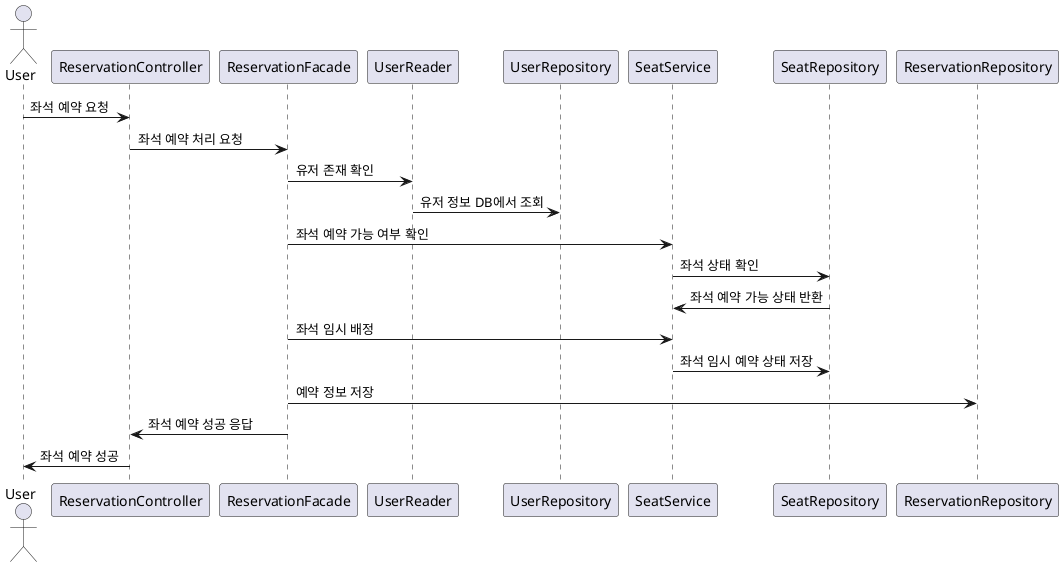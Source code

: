 @startuml
actor User
User -> ReservationController: 좌석 예약 요청
ReservationController -> ReservationFacade: 좌석 예약 처리 요청
ReservationFacade -> UserReader: 유저 존재 확인
UserReader -> UserRepository: 유저 정보 DB에서 조회

ReservationFacade -> SeatService: 좌석 예약 가능 여부 확인
SeatService -> SeatRepository: 좌석 상태 확인
SeatRepository -> SeatService: 좌석 예약 가능 상태 반환

ReservationFacade -> SeatService: 좌석 임시 배정
SeatService -> SeatRepository: 좌석 임시 예약 상태 저장

ReservationFacade -> ReservationRepository: 예약 정보 저장
ReservationFacade -> ReservationController: 좌석 예약 성공 응답
ReservationController -> User: 좌석 예약 성공
@enduml
